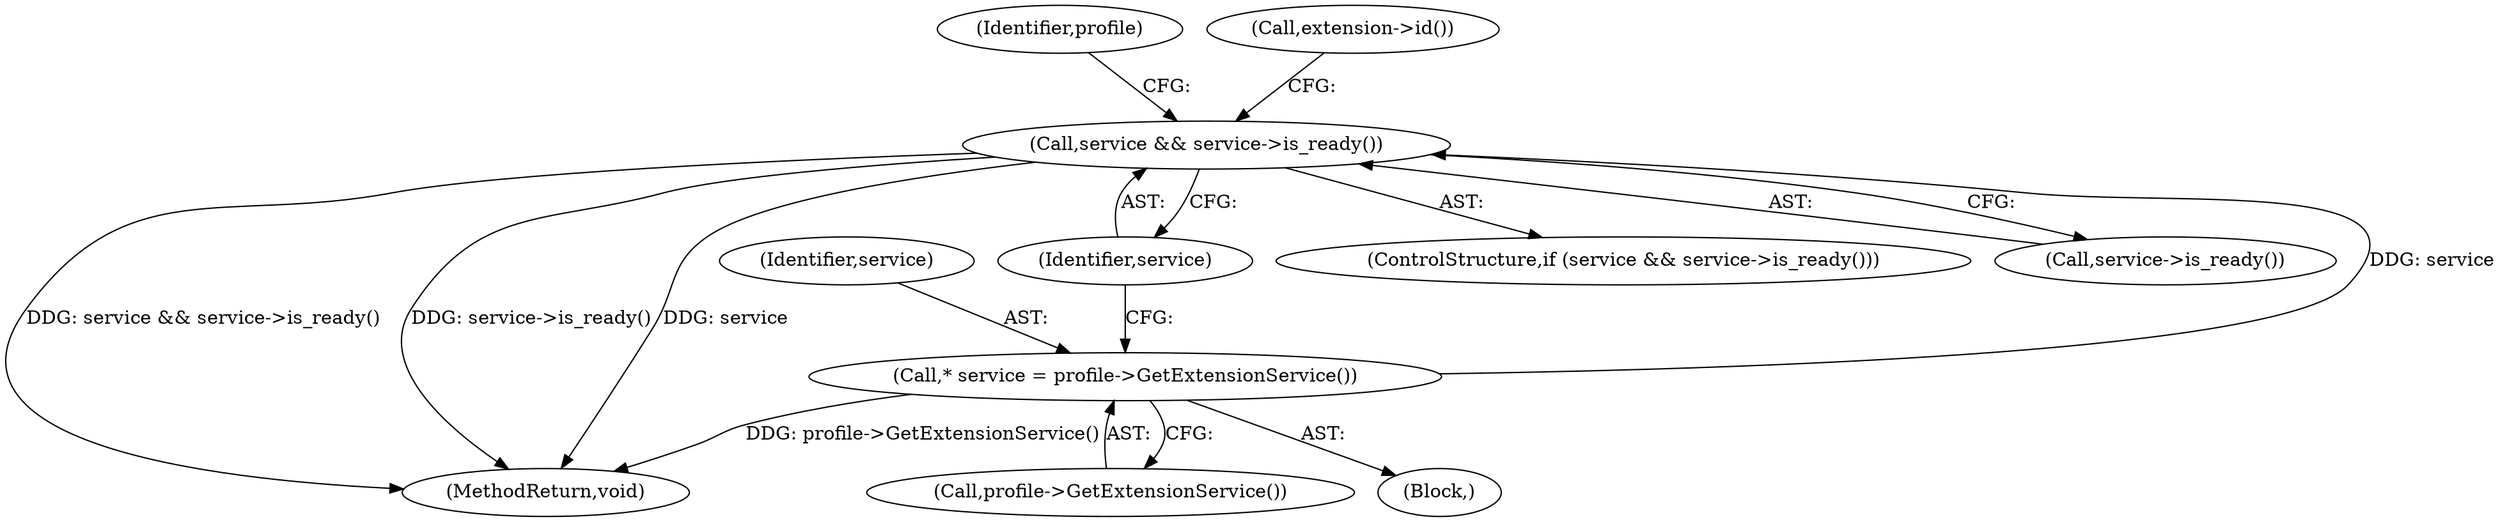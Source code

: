 digraph "0_Chrome_a03d4448faf2c40f4ef444a88cb9aace5b98e8c4_2@API" {
"1000225" [label="(Call,service && service->is_ready())"];
"1000221" [label="(Call,* service = profile->GetExtensionService())"];
"1000359" [label="(MethodReturn,void)"];
"1000230" [label="(Identifier,profile)"];
"1000226" [label="(Identifier,service)"];
"1000224" [label="(ControlStructure,if (service && service->is_ready()))"];
"1000221" [label="(Call,* service = profile->GetExtensionService())"];
"1000223" [label="(Call,profile->GetExtensionService())"];
"1000237" [label="(Call,extension->id())"];
"1000216" [label="(Block,)"];
"1000225" [label="(Call,service && service->is_ready())"];
"1000227" [label="(Call,service->is_ready())"];
"1000222" [label="(Identifier,service)"];
"1000225" -> "1000224"  [label="AST: "];
"1000225" -> "1000226"  [label="CFG: "];
"1000225" -> "1000227"  [label="CFG: "];
"1000226" -> "1000225"  [label="AST: "];
"1000227" -> "1000225"  [label="AST: "];
"1000230" -> "1000225"  [label="CFG: "];
"1000237" -> "1000225"  [label="CFG: "];
"1000225" -> "1000359"  [label="DDG: service && service->is_ready()"];
"1000225" -> "1000359"  [label="DDG: service->is_ready()"];
"1000225" -> "1000359"  [label="DDG: service"];
"1000221" -> "1000225"  [label="DDG: service"];
"1000221" -> "1000216"  [label="AST: "];
"1000221" -> "1000223"  [label="CFG: "];
"1000222" -> "1000221"  [label="AST: "];
"1000223" -> "1000221"  [label="AST: "];
"1000226" -> "1000221"  [label="CFG: "];
"1000221" -> "1000359"  [label="DDG: profile->GetExtensionService()"];
}
